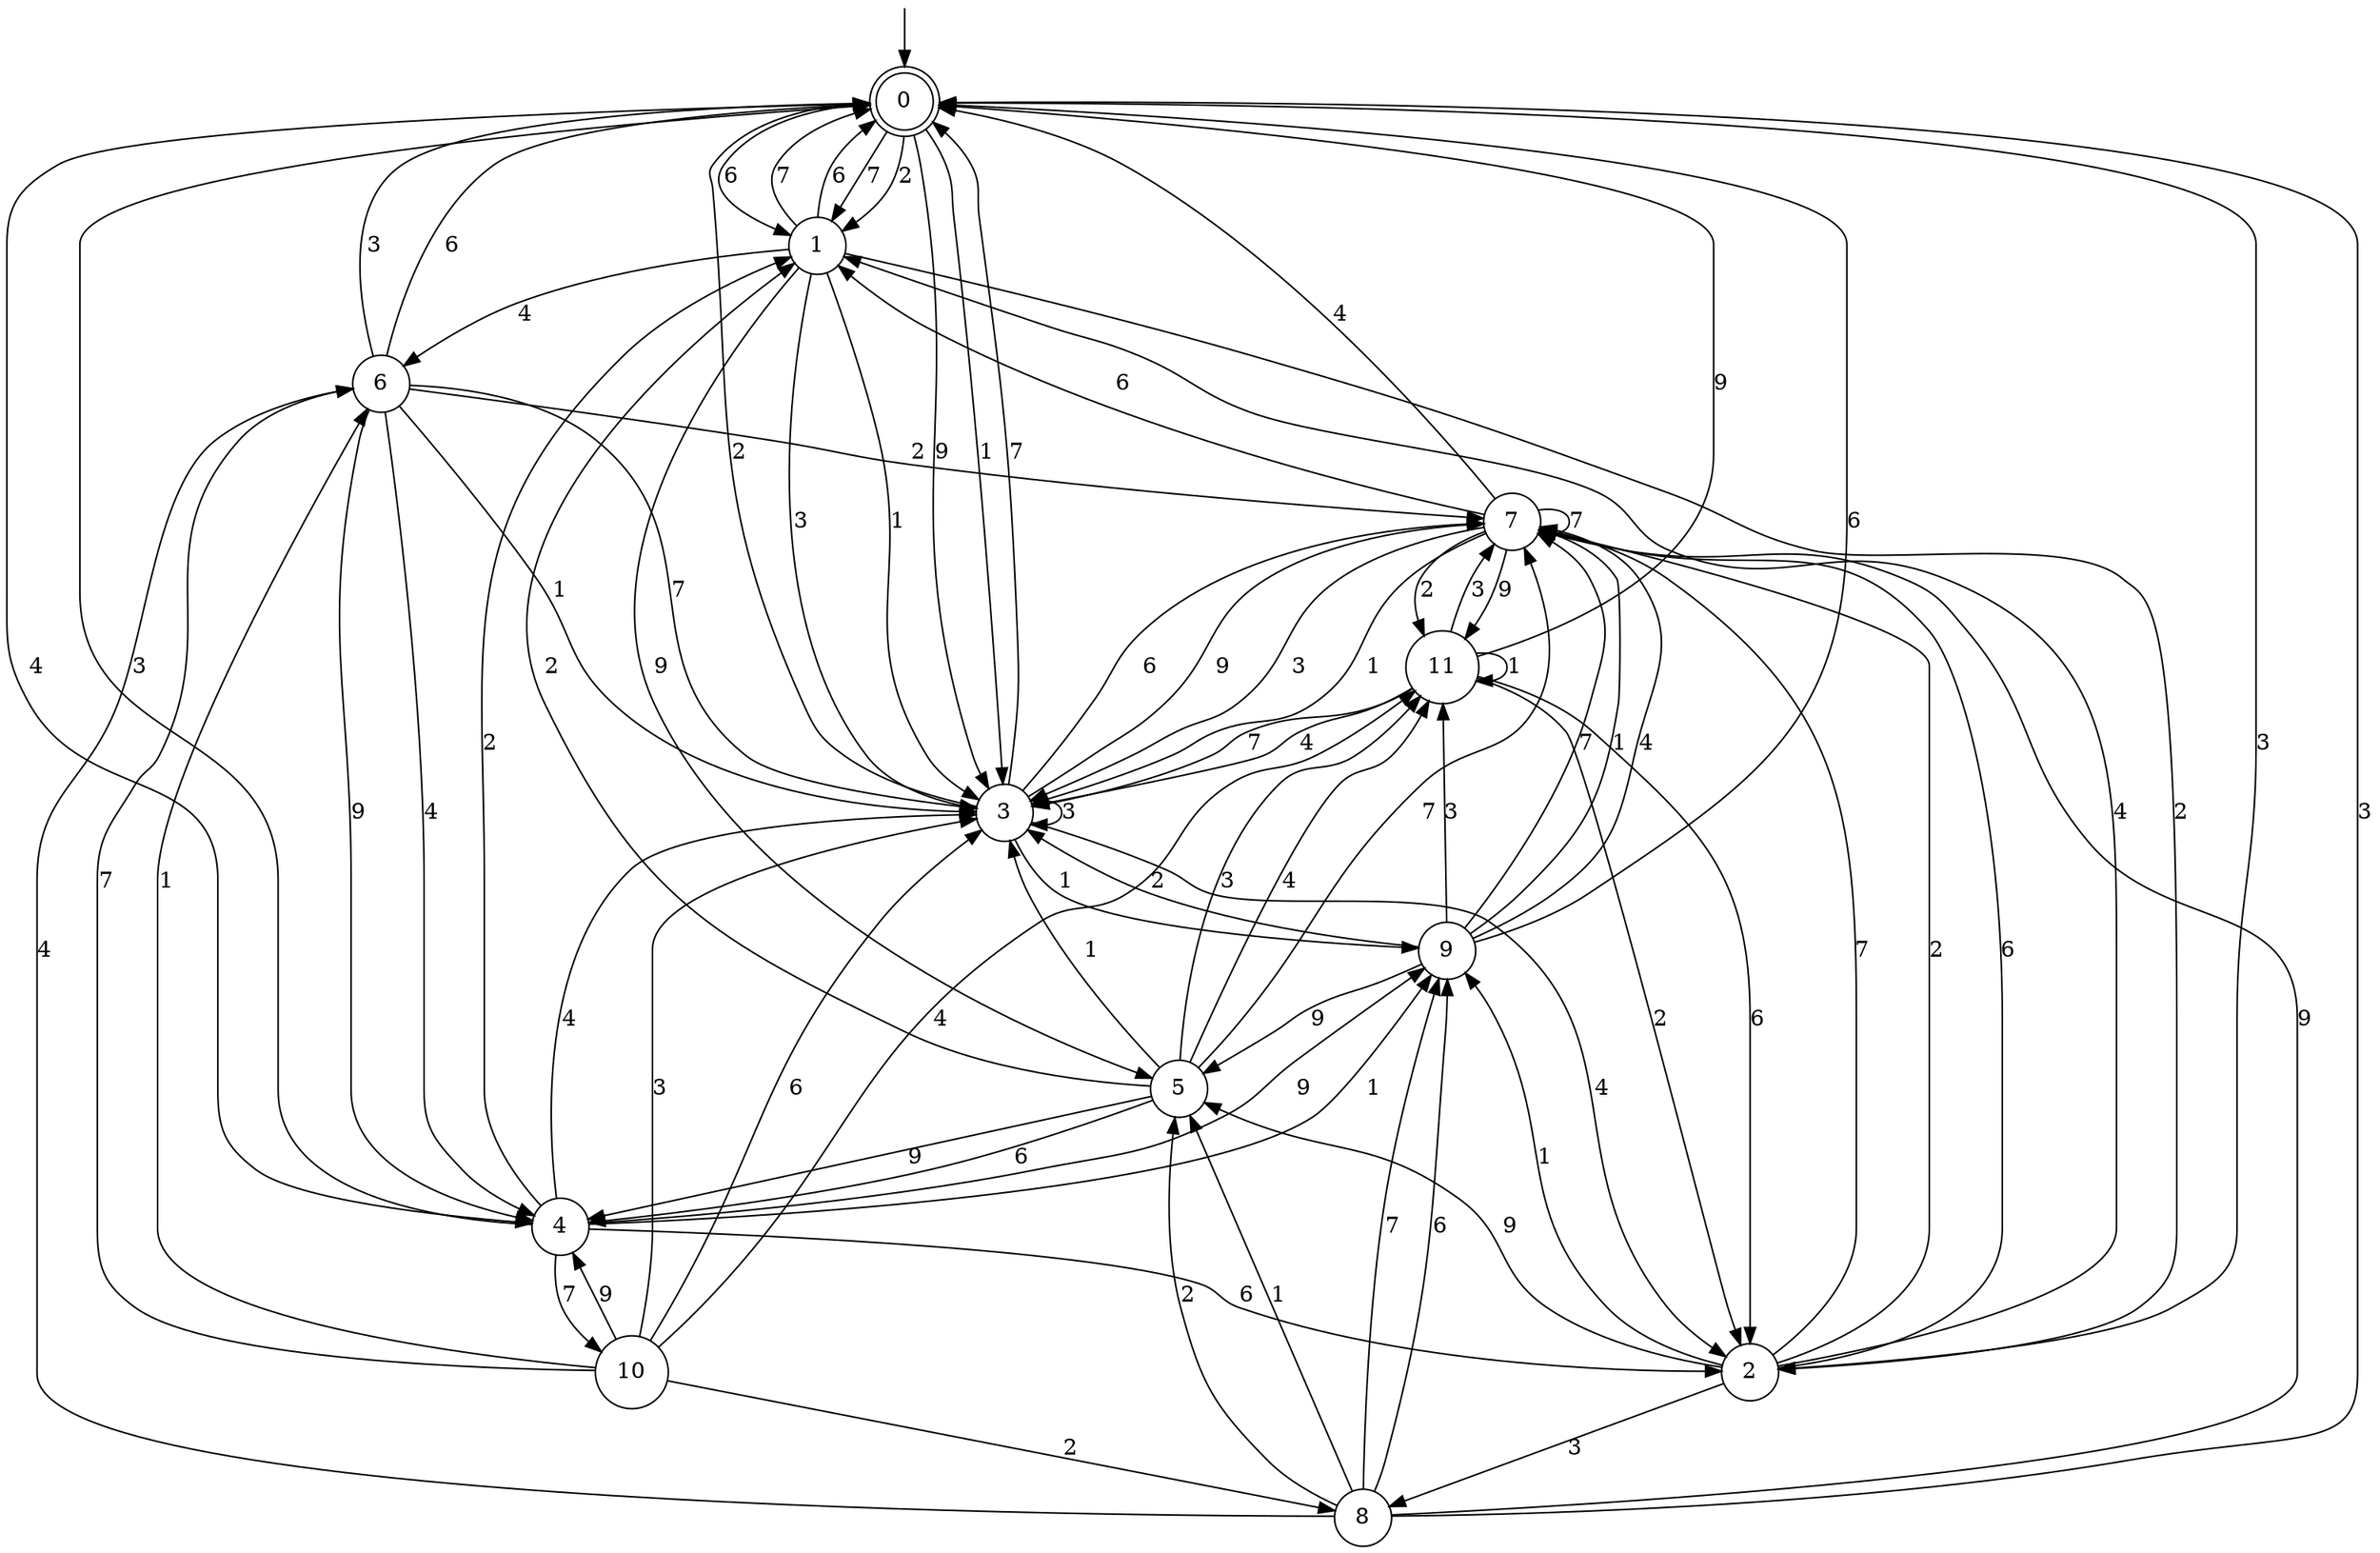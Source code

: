 digraph g {

	s0 [shape="doublecircle" label="0"];
	s1 [shape="circle" label="1"];
	s2 [shape="circle" label="2"];
	s3 [shape="circle" label="3"];
	s4 [shape="circle" label="4"];
	s5 [shape="circle" label="5"];
	s6 [shape="circle" label="6"];
	s7 [shape="circle" label="7"];
	s8 [shape="circle" label="8"];
	s9 [shape="circle" label="9"];
	s10 [shape="circle" label="10"];
	s11 [shape="circle" label="11"];
	s0 -> s1 [label="7"];
	s0 -> s2 [label="3"];
	s0 -> s3 [label="9"];
	s0 -> s1 [label="2"];
	s0 -> s3 [label="1"];
	s0 -> s1 [label="6"];
	s0 -> s4 [label="4"];
	s1 -> s0 [label="7"];
	s1 -> s3 [label="3"];
	s1 -> s5 [label="9"];
	s1 -> s2 [label="2"];
	s1 -> s3 [label="1"];
	s1 -> s0 [label="6"];
	s1 -> s6 [label="4"];
	s2 -> s7 [label="7"];
	s2 -> s8 [label="3"];
	s2 -> s5 [label="9"];
	s2 -> s7 [label="2"];
	s2 -> s9 [label="1"];
	s2 -> s7 [label="6"];
	s2 -> s1 [label="4"];
	s3 -> s0 [label="7"];
	s3 -> s3 [label="3"];
	s3 -> s7 [label="9"];
	s3 -> s0 [label="2"];
	s3 -> s9 [label="1"];
	s3 -> s7 [label="6"];
	s3 -> s2 [label="4"];
	s4 -> s10 [label="7"];
	s4 -> s0 [label="3"];
	s4 -> s9 [label="9"];
	s4 -> s1 [label="2"];
	s4 -> s9 [label="1"];
	s4 -> s2 [label="6"];
	s4 -> s3 [label="4"];
	s5 -> s7 [label="7"];
	s5 -> s11 [label="3"];
	s5 -> s4 [label="9"];
	s5 -> s1 [label="2"];
	s5 -> s3 [label="1"];
	s5 -> s4 [label="6"];
	s5 -> s11 [label="4"];
	s6 -> s3 [label="7"];
	s6 -> s0 [label="3"];
	s6 -> s4 [label="9"];
	s6 -> s7 [label="2"];
	s6 -> s3 [label="1"];
	s6 -> s0 [label="6"];
	s6 -> s4 [label="4"];
	s7 -> s7 [label="7"];
	s7 -> s3 [label="3"];
	s7 -> s11 [label="9"];
	s7 -> s11 [label="2"];
	s7 -> s3 [label="1"];
	s7 -> s1 [label="6"];
	s7 -> s0 [label="4"];
	s8 -> s9 [label="7"];
	s8 -> s0 [label="3"];
	s8 -> s7 [label="9"];
	s8 -> s5 [label="2"];
	s8 -> s5 [label="1"];
	s8 -> s9 [label="6"];
	s8 -> s6 [label="4"];
	s9 -> s7 [label="7"];
	s9 -> s11 [label="3"];
	s9 -> s5 [label="9"];
	s9 -> s3 [label="2"];
	s9 -> s7 [label="1"];
	s9 -> s0 [label="6"];
	s9 -> s7 [label="4"];
	s10 -> s6 [label="7"];
	s10 -> s3 [label="3"];
	s10 -> s4 [label="9"];
	s10 -> s8 [label="2"];
	s10 -> s6 [label="1"];
	s10 -> s3 [label="6"];
	s10 -> s11 [label="4"];
	s11 -> s3 [label="7"];
	s11 -> s7 [label="3"];
	s11 -> s0 [label="9"];
	s11 -> s2 [label="2"];
	s11 -> s11 [label="1"];
	s11 -> s2 [label="6"];
	s11 -> s3 [label="4"];

__start0 [label="" shape="none" width="0" height="0"];
__start0 -> s0;

}
